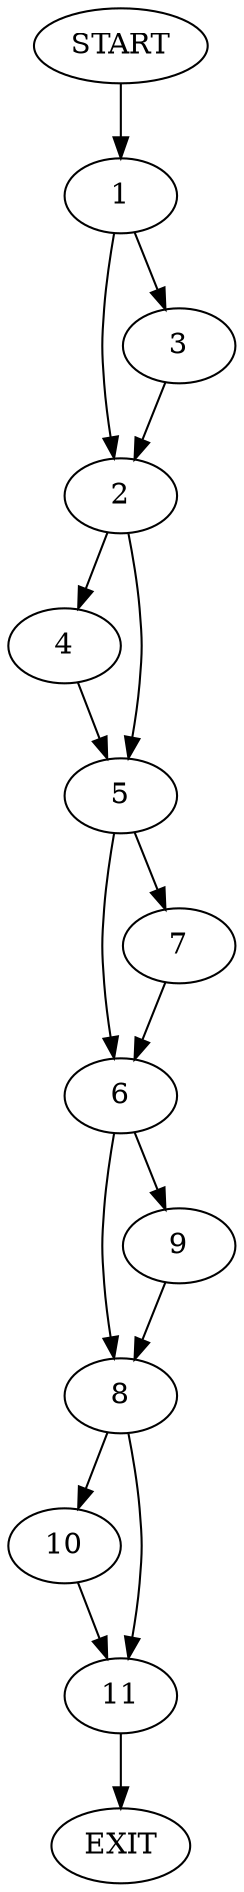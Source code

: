 digraph {
0 [label="START"]
12 [label="EXIT"]
0 -> 1
1 -> 2
1 -> 3
2 -> 4
2 -> 5
3 -> 2
4 -> 5
5 -> 6
5 -> 7
6 -> 8
6 -> 9
7 -> 6
9 -> 8
8 -> 10
8 -> 11
10 -> 11
11 -> 12
}
